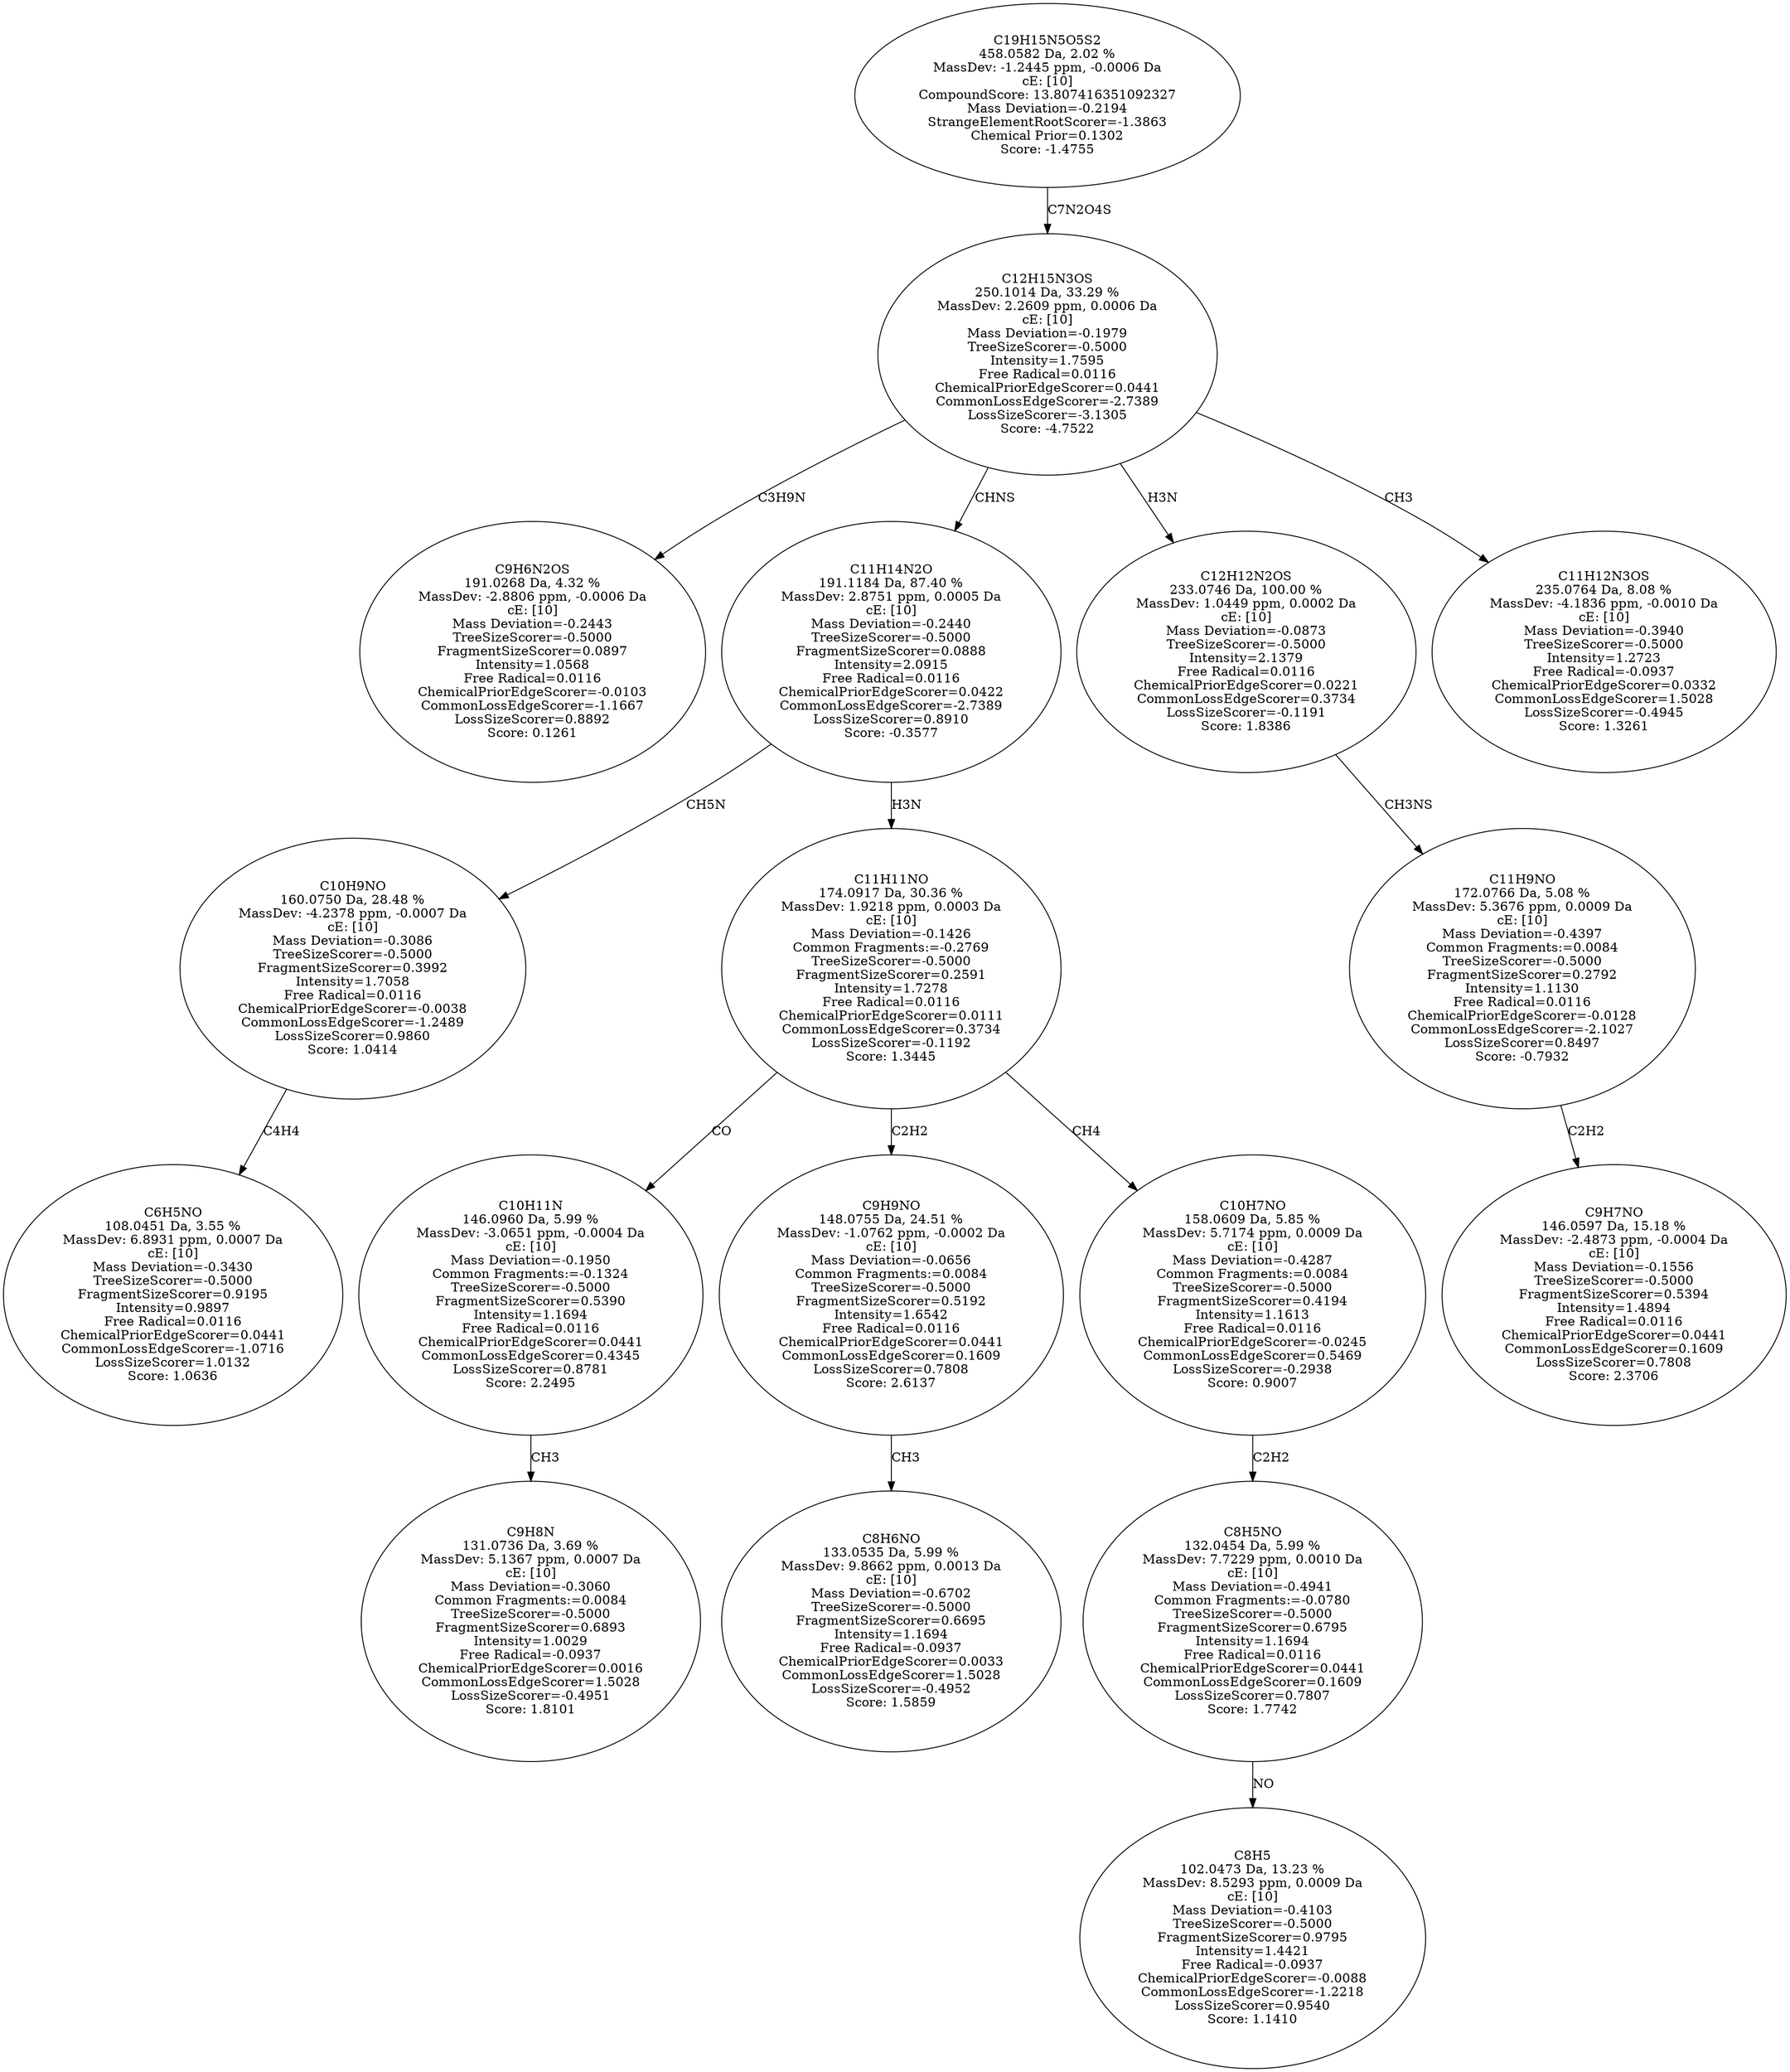 strict digraph {
v1 [label="C9H6N2OS\n191.0268 Da, 4.32 %\nMassDev: -2.8806 ppm, -0.0006 Da\ncE: [10]\nMass Deviation=-0.2443\nTreeSizeScorer=-0.5000\nFragmentSizeScorer=0.0897\nIntensity=1.0568\nFree Radical=0.0116\nChemicalPriorEdgeScorer=-0.0103\nCommonLossEdgeScorer=-1.1667\nLossSizeScorer=0.8892\nScore: 0.1261"];
v2 [label="C6H5NO\n108.0451 Da, 3.55 %\nMassDev: 6.8931 ppm, 0.0007 Da\ncE: [10]\nMass Deviation=-0.3430\nTreeSizeScorer=-0.5000\nFragmentSizeScorer=0.9195\nIntensity=0.9897\nFree Radical=0.0116\nChemicalPriorEdgeScorer=0.0441\nCommonLossEdgeScorer=-1.0716\nLossSizeScorer=1.0132\nScore: 1.0636"];
v3 [label="C10H9NO\n160.0750 Da, 28.48 %\nMassDev: -4.2378 ppm, -0.0007 Da\ncE: [10]\nMass Deviation=-0.3086\nTreeSizeScorer=-0.5000\nFragmentSizeScorer=0.3992\nIntensity=1.7058\nFree Radical=0.0116\nChemicalPriorEdgeScorer=-0.0038\nCommonLossEdgeScorer=-1.2489\nLossSizeScorer=0.9860\nScore: 1.0414"];
v4 [label="C9H8N\n131.0736 Da, 3.69 %\nMassDev: 5.1367 ppm, 0.0007 Da\ncE: [10]\nMass Deviation=-0.3060\nCommon Fragments:=0.0084\nTreeSizeScorer=-0.5000\nFragmentSizeScorer=0.6893\nIntensity=1.0029\nFree Radical=-0.0937\nChemicalPriorEdgeScorer=0.0016\nCommonLossEdgeScorer=1.5028\nLossSizeScorer=-0.4951\nScore: 1.8101"];
v5 [label="C10H11N\n146.0960 Da, 5.99 %\nMassDev: -3.0651 ppm, -0.0004 Da\ncE: [10]\nMass Deviation=-0.1950\nCommon Fragments:=-0.1324\nTreeSizeScorer=-0.5000\nFragmentSizeScorer=0.5390\nIntensity=1.1694\nFree Radical=0.0116\nChemicalPriorEdgeScorer=0.0441\nCommonLossEdgeScorer=0.4345\nLossSizeScorer=0.8781\nScore: 2.2495"];
v6 [label="C8H6NO\n133.0535 Da, 5.99 %\nMassDev: 9.8662 ppm, 0.0013 Da\ncE: [10]\nMass Deviation=-0.6702\nTreeSizeScorer=-0.5000\nFragmentSizeScorer=0.6695\nIntensity=1.1694\nFree Radical=-0.0937\nChemicalPriorEdgeScorer=0.0033\nCommonLossEdgeScorer=1.5028\nLossSizeScorer=-0.4952\nScore: 1.5859"];
v7 [label="C9H9NO\n148.0755 Da, 24.51 %\nMassDev: -1.0762 ppm, -0.0002 Da\ncE: [10]\nMass Deviation=-0.0656\nCommon Fragments:=0.0084\nTreeSizeScorer=-0.5000\nFragmentSizeScorer=0.5192\nIntensity=1.6542\nFree Radical=0.0116\nChemicalPriorEdgeScorer=0.0441\nCommonLossEdgeScorer=0.1609\nLossSizeScorer=0.7808\nScore: 2.6137"];
v8 [label="C8H5\n102.0473 Da, 13.23 %\nMassDev: 8.5293 ppm, 0.0009 Da\ncE: [10]\nMass Deviation=-0.4103\nTreeSizeScorer=-0.5000\nFragmentSizeScorer=0.9795\nIntensity=1.4421\nFree Radical=-0.0937\nChemicalPriorEdgeScorer=-0.0088\nCommonLossEdgeScorer=-1.2218\nLossSizeScorer=0.9540\nScore: 1.1410"];
v9 [label="C8H5NO\n132.0454 Da, 5.99 %\nMassDev: 7.7229 ppm, 0.0010 Da\ncE: [10]\nMass Deviation=-0.4941\nCommon Fragments:=-0.0780\nTreeSizeScorer=-0.5000\nFragmentSizeScorer=0.6795\nIntensity=1.1694\nFree Radical=0.0116\nChemicalPriorEdgeScorer=0.0441\nCommonLossEdgeScorer=0.1609\nLossSizeScorer=0.7807\nScore: 1.7742"];
v10 [label="C10H7NO\n158.0609 Da, 5.85 %\nMassDev: 5.7174 ppm, 0.0009 Da\ncE: [10]\nMass Deviation=-0.4287\nCommon Fragments:=0.0084\nTreeSizeScorer=-0.5000\nFragmentSizeScorer=0.4194\nIntensity=1.1613\nFree Radical=0.0116\nChemicalPriorEdgeScorer=-0.0245\nCommonLossEdgeScorer=0.5469\nLossSizeScorer=-0.2938\nScore: 0.9007"];
v11 [label="C11H11NO\n174.0917 Da, 30.36 %\nMassDev: 1.9218 ppm, 0.0003 Da\ncE: [10]\nMass Deviation=-0.1426\nCommon Fragments:=-0.2769\nTreeSizeScorer=-0.5000\nFragmentSizeScorer=0.2591\nIntensity=1.7278\nFree Radical=0.0116\nChemicalPriorEdgeScorer=0.0111\nCommonLossEdgeScorer=0.3734\nLossSizeScorer=-0.1192\nScore: 1.3445"];
v12 [label="C11H14N2O\n191.1184 Da, 87.40 %\nMassDev: 2.8751 ppm, 0.0005 Da\ncE: [10]\nMass Deviation=-0.2440\nTreeSizeScorer=-0.5000\nFragmentSizeScorer=0.0888\nIntensity=2.0915\nFree Radical=0.0116\nChemicalPriorEdgeScorer=0.0422\nCommonLossEdgeScorer=-2.7389\nLossSizeScorer=0.8910\nScore: -0.3577"];
v13 [label="C9H7NO\n146.0597 Da, 15.18 %\nMassDev: -2.4873 ppm, -0.0004 Da\ncE: [10]\nMass Deviation=-0.1556\nTreeSizeScorer=-0.5000\nFragmentSizeScorer=0.5394\nIntensity=1.4894\nFree Radical=0.0116\nChemicalPriorEdgeScorer=0.0441\nCommonLossEdgeScorer=0.1609\nLossSizeScorer=0.7808\nScore: 2.3706"];
v14 [label="C11H9NO\n172.0766 Da, 5.08 %\nMassDev: 5.3676 ppm, 0.0009 Da\ncE: [10]\nMass Deviation=-0.4397\nCommon Fragments:=0.0084\nTreeSizeScorer=-0.5000\nFragmentSizeScorer=0.2792\nIntensity=1.1130\nFree Radical=0.0116\nChemicalPriorEdgeScorer=-0.0128\nCommonLossEdgeScorer=-2.1027\nLossSizeScorer=0.8497\nScore: -0.7932"];
v15 [label="C12H12N2OS\n233.0746 Da, 100.00 %\nMassDev: 1.0449 ppm, 0.0002 Da\ncE: [10]\nMass Deviation=-0.0873\nTreeSizeScorer=-0.5000\nIntensity=2.1379\nFree Radical=0.0116\nChemicalPriorEdgeScorer=0.0221\nCommonLossEdgeScorer=0.3734\nLossSizeScorer=-0.1191\nScore: 1.8386"];
v16 [label="C11H12N3OS\n235.0764 Da, 8.08 %\nMassDev: -4.1836 ppm, -0.0010 Da\ncE: [10]\nMass Deviation=-0.3940\nTreeSizeScorer=-0.5000\nIntensity=1.2723\nFree Radical=-0.0937\nChemicalPriorEdgeScorer=0.0332\nCommonLossEdgeScorer=1.5028\nLossSizeScorer=-0.4945\nScore: 1.3261"];
v17 [label="C12H15N3OS\n250.1014 Da, 33.29 %\nMassDev: 2.2609 ppm, 0.0006 Da\ncE: [10]\nMass Deviation=-0.1979\nTreeSizeScorer=-0.5000\nIntensity=1.7595\nFree Radical=0.0116\nChemicalPriorEdgeScorer=0.0441\nCommonLossEdgeScorer=-2.7389\nLossSizeScorer=-3.1305\nScore: -4.7522"];
v18 [label="C19H15N5O5S2\n458.0582 Da, 2.02 %\nMassDev: -1.2445 ppm, -0.0006 Da\ncE: [10]\nCompoundScore: 13.807416351092327\nMass Deviation=-0.2194\nStrangeElementRootScorer=-1.3863\nChemical Prior=0.1302\nScore: -1.4755"];
v17 -> v1 [label="C3H9N"];
v3 -> v2 [label="C4H4"];
v12 -> v3 [label="CH5N"];
v5 -> v4 [label="CH3"];
v11 -> v5 [label="CO"];
v7 -> v6 [label="CH3"];
v11 -> v7 [label="C2H2"];
v9 -> v8 [label="NO"];
v10 -> v9 [label="C2H2"];
v11 -> v10 [label="CH4"];
v12 -> v11 [label="H3N"];
v17 -> v12 [label="CHNS"];
v14 -> v13 [label="C2H2"];
v15 -> v14 [label="CH3NS"];
v17 -> v15 [label="H3N"];
v17 -> v16 [label="CH3"];
v18 -> v17 [label="C7N2O4S"];
}